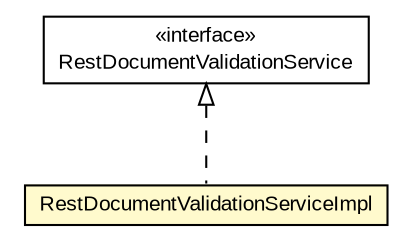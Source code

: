 #!/usr/local/bin/dot
#
# Class diagram 
# Generated by UMLGraph version R5_6-24-gf6e263 (http://www.umlgraph.org/)
#

digraph G {
	edge [fontname="arial",fontsize=10,labelfontname="arial",labelfontsize=10];
	node [fontname="arial",fontsize=10,shape=plaintext];
	nodesep=0.25;
	ranksep=0.5;
	// eu.europa.esig.dss.validation.RestDocumentValidationServiceImpl
	c566632 [label=<<table title="eu.europa.esig.dss.validation.RestDocumentValidationServiceImpl" border="0" cellborder="1" cellspacing="0" cellpadding="2" port="p" bgcolor="lemonChiffon" href="./RestDocumentValidationServiceImpl.html">
		<tr><td><table border="0" cellspacing="0" cellpadding="1">
<tr><td align="center" balign="center"> RestDocumentValidationServiceImpl </td></tr>
		</table></td></tr>
		</table>>, URL="./RestDocumentValidationServiceImpl.html", fontname="arial", fontcolor="black", fontsize=10.0];
	// eu.europa.esig.dss.validation.RestDocumentValidationService
	c566633 [label=<<table title="eu.europa.esig.dss.validation.RestDocumentValidationService" border="0" cellborder="1" cellspacing="0" cellpadding="2" port="p" href="./RestDocumentValidationService.html">
		<tr><td><table border="0" cellspacing="0" cellpadding="1">
<tr><td align="center" balign="center"> &#171;interface&#187; </td></tr>
<tr><td align="center" balign="center"> RestDocumentValidationService </td></tr>
		</table></td></tr>
		</table>>, URL="./RestDocumentValidationService.html", fontname="arial", fontcolor="black", fontsize=10.0];
	//eu.europa.esig.dss.validation.RestDocumentValidationServiceImpl implements eu.europa.esig.dss.validation.RestDocumentValidationService
	c566633:p -> c566632:p [dir=back,arrowtail=empty,style=dashed];
}

